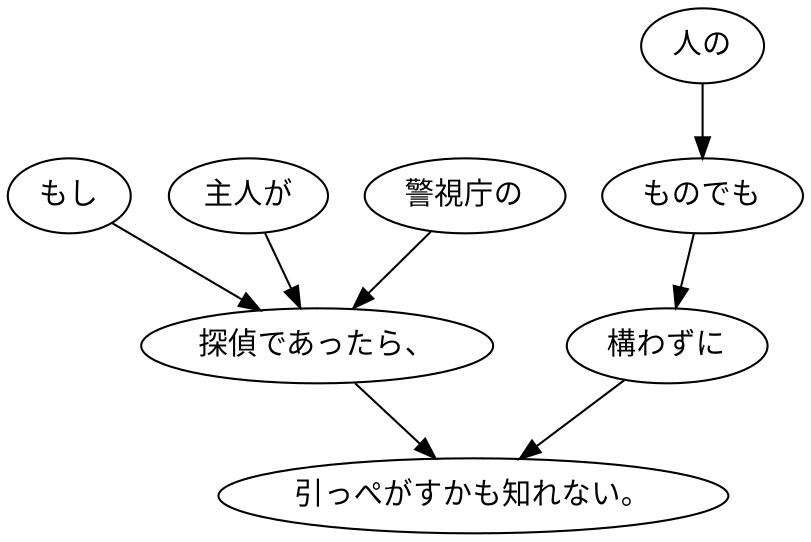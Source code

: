 digraph graph6562 {
	node0 [label="もし"];
	node1 [label="主人が"];
	node2 [label="警視庁の"];
	node3 [label="探偵であったら、"];
	node4 [label="人の"];
	node5 [label="ものでも"];
	node6 [label="構わずに"];
	node7 [label="引っぺがすかも知れない。"];
	node0 -> node3;
	node1 -> node3;
	node2 -> node3;
	node3 -> node7;
	node4 -> node5;
	node5 -> node6;
	node6 -> node7;
}
